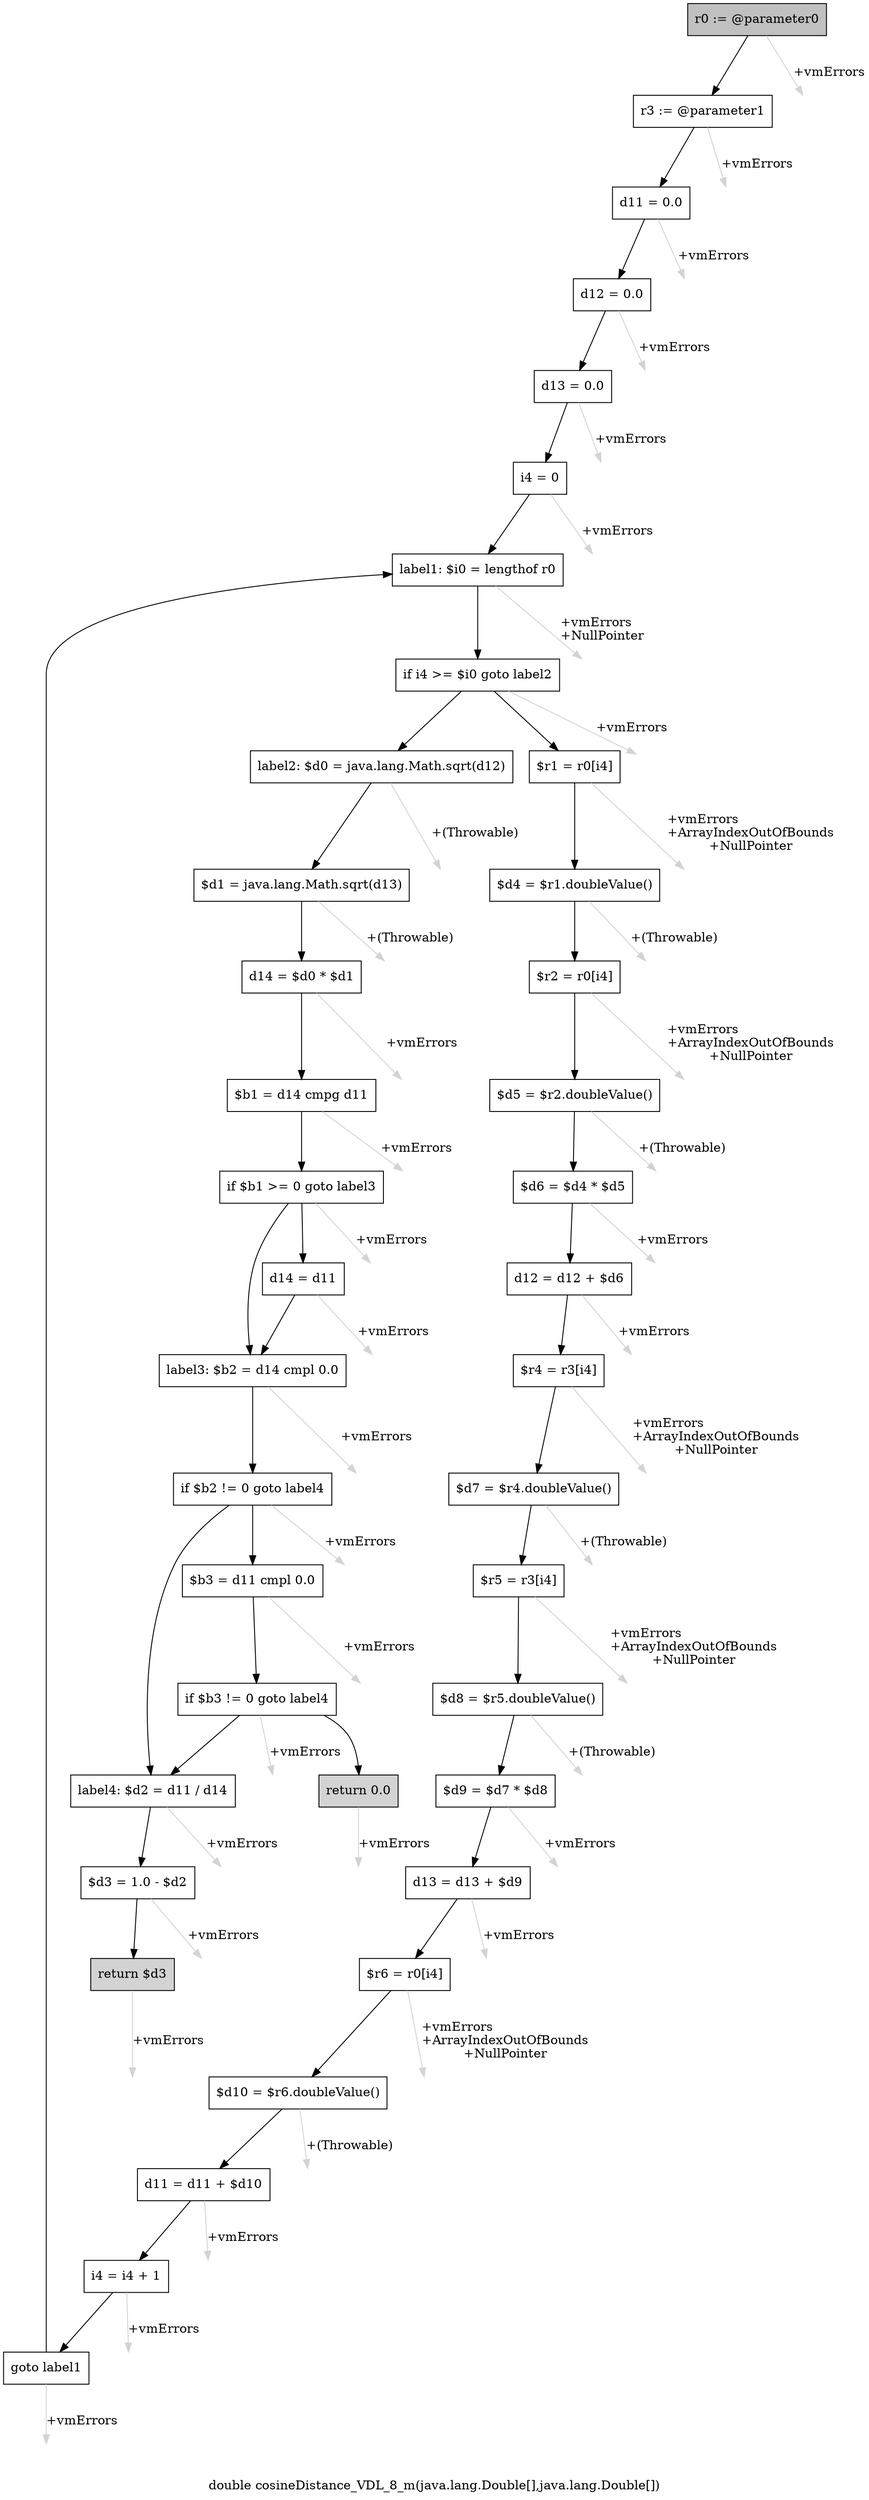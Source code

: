 digraph "double cosineDistance_VDL_8_m(java.lang.Double[],java.lang.Double[])" {
    label="double cosineDistance_VDL_8_m(java.lang.Double[],java.lang.Double[])";
    node [shape=box];
    "0" [style=filled,fillcolor=gray,label="r0 := @parameter0",];
    "1" [label="r3 := @parameter1",];
    "0"->"1" [color=black,];
    "39" [style=invis,label="Esc",];
    "0"->"39" [color=lightgray,label="\l+vmErrors",];
    "2" [label="d11 = 0.0",];
    "1"->"2" [color=black,];
    "40" [style=invis,label="Esc",];
    "1"->"40" [color=lightgray,label="\l+vmErrors",];
    "3" [label="d12 = 0.0",];
    "2"->"3" [color=black,];
    "41" [style=invis,label="Esc",];
    "2"->"41" [color=lightgray,label="\l+vmErrors",];
    "4" [label="d13 = 0.0",];
    "3"->"4" [color=black,];
    "42" [style=invis,label="Esc",];
    "3"->"42" [color=lightgray,label="\l+vmErrors",];
    "5" [label="i4 = 0",];
    "4"->"5" [color=black,];
    "43" [style=invis,label="Esc",];
    "4"->"43" [color=lightgray,label="\l+vmErrors",];
    "6" [label="label1: $i0 = lengthof r0",];
    "5"->"6" [color=black,];
    "44" [style=invis,label="Esc",];
    "5"->"44" [color=lightgray,label="\l+vmErrors",];
    "7" [label="if i4 >= $i0 goto label2",];
    "6"->"7" [color=black,];
    "45" [style=invis,label="Esc",];
    "6"->"45" [color=lightgray,label="\l+vmErrors\l+NullPointer",];
    "8" [label="$r1 = r0[i4]",];
    "7"->"8" [color=black,];
    "25" [label="label2: $d0 = java.lang.Math.sqrt(d12)",];
    "7"->"25" [color=black,];
    "46" [style=invis,label="Esc",];
    "7"->"46" [color=lightgray,label="\l+vmErrors",];
    "9" [label="$d4 = $r1.doubleValue()",];
    "8"->"9" [color=black,];
    "47" [style=invis,label="Esc",];
    "8"->"47" [color=lightgray,label="\l+vmErrors\l+ArrayIndexOutOfBounds\l+NullPointer",];
    "10" [label="$r2 = r0[i4]",];
    "9"->"10" [color=black,];
    "48" [style=invis,label="Esc",];
    "9"->"48" [color=lightgray,label="\l+(Throwable)",];
    "11" [label="$d5 = $r2.doubleValue()",];
    "10"->"11" [color=black,];
    "49" [style=invis,label="Esc",];
    "10"->"49" [color=lightgray,label="\l+vmErrors\l+ArrayIndexOutOfBounds\l+NullPointer",];
    "12" [label="$d6 = $d4 * $d5",];
    "11"->"12" [color=black,];
    "50" [style=invis,label="Esc",];
    "11"->"50" [color=lightgray,label="\l+(Throwable)",];
    "13" [label="d12 = d12 + $d6",];
    "12"->"13" [color=black,];
    "51" [style=invis,label="Esc",];
    "12"->"51" [color=lightgray,label="\l+vmErrors",];
    "14" [label="$r4 = r3[i4]",];
    "13"->"14" [color=black,];
    "52" [style=invis,label="Esc",];
    "13"->"52" [color=lightgray,label="\l+vmErrors",];
    "15" [label="$d7 = $r4.doubleValue()",];
    "14"->"15" [color=black,];
    "53" [style=invis,label="Esc",];
    "14"->"53" [color=lightgray,label="\l+vmErrors\l+ArrayIndexOutOfBounds\l+NullPointer",];
    "16" [label="$r5 = r3[i4]",];
    "15"->"16" [color=black,];
    "54" [style=invis,label="Esc",];
    "15"->"54" [color=lightgray,label="\l+(Throwable)",];
    "17" [label="$d8 = $r5.doubleValue()",];
    "16"->"17" [color=black,];
    "55" [style=invis,label="Esc",];
    "16"->"55" [color=lightgray,label="\l+vmErrors\l+ArrayIndexOutOfBounds\l+NullPointer",];
    "18" [label="$d9 = $d7 * $d8",];
    "17"->"18" [color=black,];
    "56" [style=invis,label="Esc",];
    "17"->"56" [color=lightgray,label="\l+(Throwable)",];
    "19" [label="d13 = d13 + $d9",];
    "18"->"19" [color=black,];
    "57" [style=invis,label="Esc",];
    "18"->"57" [color=lightgray,label="\l+vmErrors",];
    "20" [label="$r6 = r0[i4]",];
    "19"->"20" [color=black,];
    "58" [style=invis,label="Esc",];
    "19"->"58" [color=lightgray,label="\l+vmErrors",];
    "21" [label="$d10 = $r6.doubleValue()",];
    "20"->"21" [color=black,];
    "59" [style=invis,label="Esc",];
    "20"->"59" [color=lightgray,label="\l+vmErrors\l+ArrayIndexOutOfBounds\l+NullPointer",];
    "22" [label="d11 = d11 + $d10",];
    "21"->"22" [color=black,];
    "60" [style=invis,label="Esc",];
    "21"->"60" [color=lightgray,label="\l+(Throwable)",];
    "23" [label="i4 = i4 + 1",];
    "22"->"23" [color=black,];
    "61" [style=invis,label="Esc",];
    "22"->"61" [color=lightgray,label="\l+vmErrors",];
    "24" [label="goto label1",];
    "23"->"24" [color=black,];
    "62" [style=invis,label="Esc",];
    "23"->"62" [color=lightgray,label="\l+vmErrors",];
    "24"->"6" [color=black,];
    "63" [style=invis,label="Esc",];
    "24"->"63" [color=lightgray,label="\l+vmErrors",];
    "26" [label="$d1 = java.lang.Math.sqrt(d13)",];
    "25"->"26" [color=black,];
    "64" [style=invis,label="Esc",];
    "25"->"64" [color=lightgray,label="\l+(Throwable)",];
    "27" [label="d14 = $d0 * $d1",];
    "26"->"27" [color=black,];
    "65" [style=invis,label="Esc",];
    "26"->"65" [color=lightgray,label="\l+(Throwable)",];
    "28" [label="$b1 = d14 cmpg d11",];
    "27"->"28" [color=black,];
    "66" [style=invis,label="Esc",];
    "27"->"66" [color=lightgray,label="\l+vmErrors",];
    "29" [label="if $b1 >= 0 goto label3",];
    "28"->"29" [color=black,];
    "67" [style=invis,label="Esc",];
    "28"->"67" [color=lightgray,label="\l+vmErrors",];
    "30" [label="d14 = d11",];
    "29"->"30" [color=black,];
    "31" [label="label3: $b2 = d14 cmpl 0.0",];
    "29"->"31" [color=black,];
    "68" [style=invis,label="Esc",];
    "29"->"68" [color=lightgray,label="\l+vmErrors",];
    "30"->"31" [color=black,];
    "69" [style=invis,label="Esc",];
    "30"->"69" [color=lightgray,label="\l+vmErrors",];
    "32" [label="if $b2 != 0 goto label4",];
    "31"->"32" [color=black,];
    "70" [style=invis,label="Esc",];
    "31"->"70" [color=lightgray,label="\l+vmErrors",];
    "33" [label="$b3 = d11 cmpl 0.0",];
    "32"->"33" [color=black,];
    "36" [label="label4: $d2 = d11 / d14",];
    "32"->"36" [color=black,];
    "71" [style=invis,label="Esc",];
    "32"->"71" [color=lightgray,label="\l+vmErrors",];
    "34" [label="if $b3 != 0 goto label4",];
    "33"->"34" [color=black,];
    "72" [style=invis,label="Esc",];
    "33"->"72" [color=lightgray,label="\l+vmErrors",];
    "35" [style=filled,fillcolor=lightgray,label="return 0.0",];
    "34"->"35" [color=black,];
    "34"->"36" [color=black,];
    "73" [style=invis,label="Esc",];
    "34"->"73" [color=lightgray,label="\l+vmErrors",];
    "74" [style=invis,label="Esc",];
    "35"->"74" [color=lightgray,label="\l+vmErrors",];
    "37" [label="$d3 = 1.0 - $d2",];
    "36"->"37" [color=black,];
    "75" [style=invis,label="Esc",];
    "36"->"75" [color=lightgray,label="\l+vmErrors",];
    "38" [style=filled,fillcolor=lightgray,label="return $d3",];
    "37"->"38" [color=black,];
    "76" [style=invis,label="Esc",];
    "37"->"76" [color=lightgray,label="\l+vmErrors",];
    "77" [style=invis,label="Esc",];
    "38"->"77" [color=lightgray,label="\l+vmErrors",];
}
